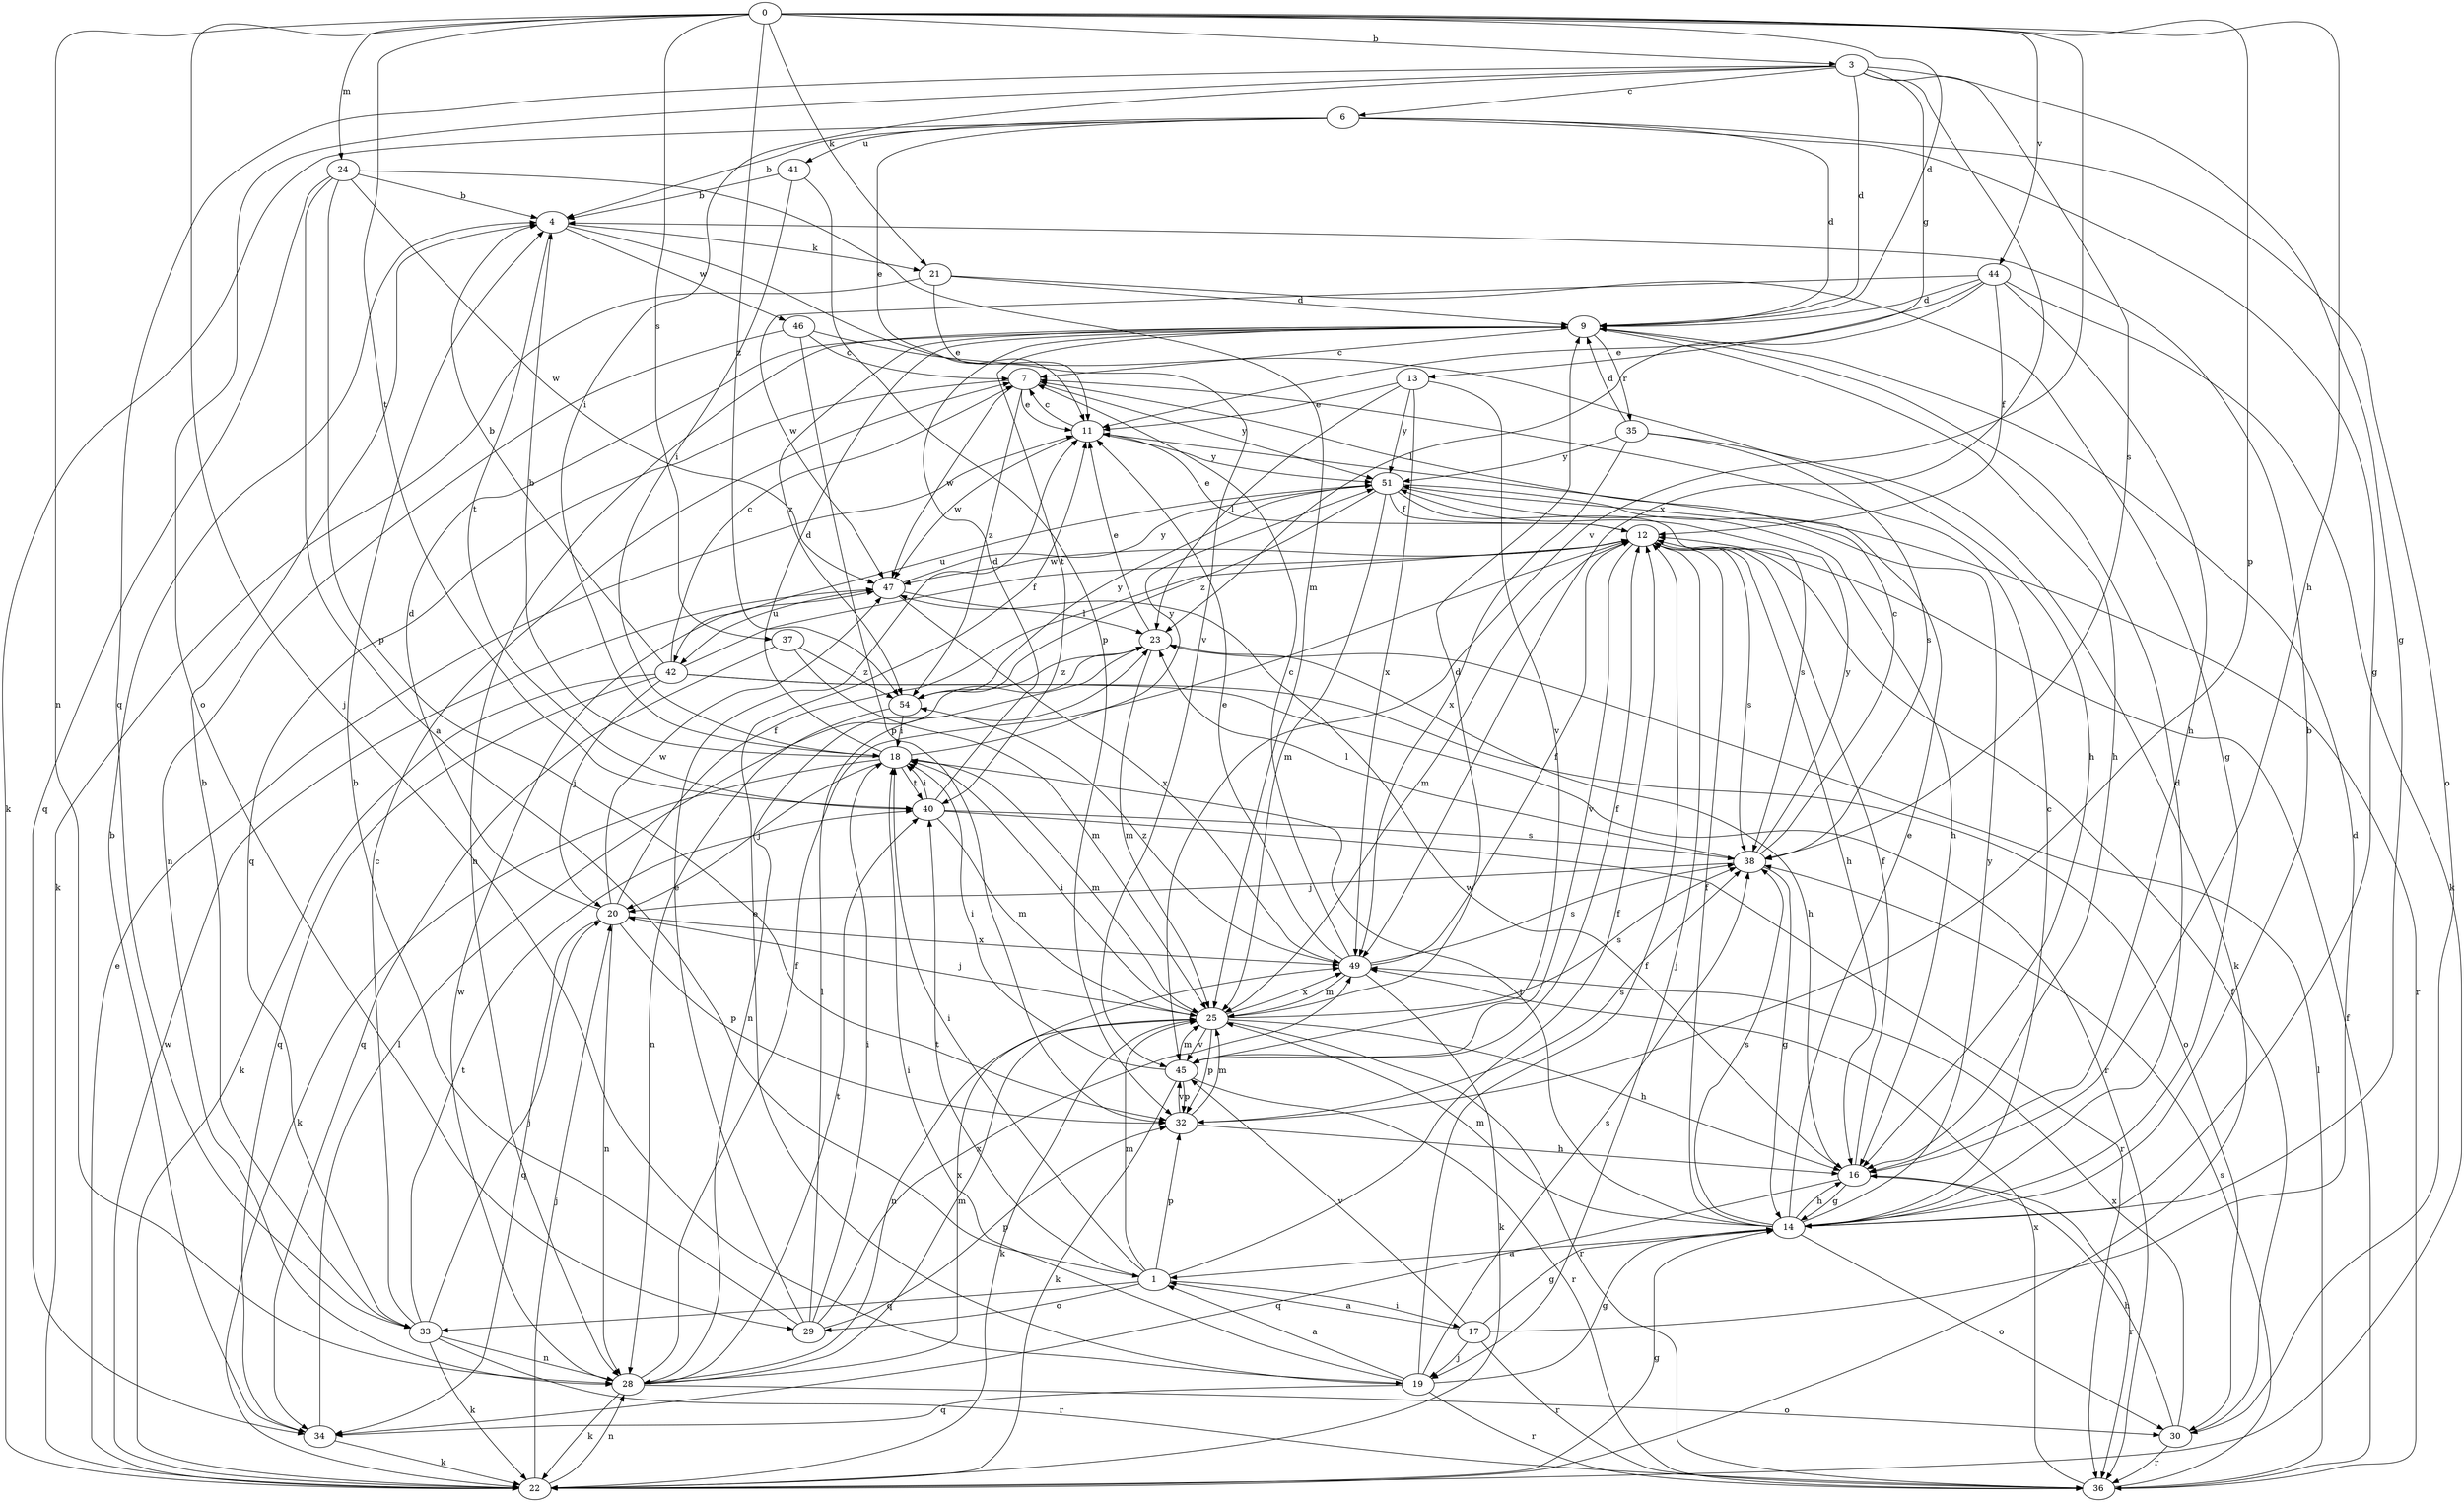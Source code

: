 strict digraph  {
0;
1;
3;
4;
6;
7;
9;
11;
12;
13;
14;
16;
17;
18;
19;
20;
21;
22;
23;
24;
25;
28;
29;
30;
32;
33;
34;
35;
36;
37;
38;
40;
41;
42;
44;
45;
46;
47;
49;
51;
54;
0 -> 3  [label=b];
0 -> 9  [label=d];
0 -> 16  [label=h];
0 -> 19  [label=j];
0 -> 21  [label=k];
0 -> 24  [label=m];
0 -> 28  [label=n];
0 -> 32  [label=p];
0 -> 37  [label=s];
0 -> 40  [label=t];
0 -> 44  [label=v];
0 -> 45  [label=v];
0 -> 54  [label=z];
1 -> 12  [label=f];
1 -> 17  [label=i];
1 -> 18  [label=i];
1 -> 25  [label=m];
1 -> 29  [label=o];
1 -> 32  [label=p];
1 -> 33  [label=q];
1 -> 40  [label=t];
3 -> 6  [label=c];
3 -> 9  [label=d];
3 -> 13  [label=g];
3 -> 14  [label=g];
3 -> 18  [label=i];
3 -> 29  [label=o];
3 -> 33  [label=q];
3 -> 38  [label=s];
3 -> 49  [label=x];
4 -> 21  [label=k];
4 -> 40  [label=t];
4 -> 45  [label=v];
4 -> 46  [label=w];
6 -> 4  [label=b];
6 -> 9  [label=d];
6 -> 11  [label=e];
6 -> 14  [label=g];
6 -> 22  [label=k];
6 -> 30  [label=o];
6 -> 41  [label=u];
7 -> 11  [label=e];
7 -> 33  [label=q];
7 -> 47  [label=w];
7 -> 51  [label=y];
7 -> 54  [label=z];
9 -> 7  [label=c];
9 -> 16  [label=h];
9 -> 28  [label=n];
9 -> 35  [label=r];
9 -> 40  [label=t];
9 -> 54  [label=z];
11 -> 7  [label=c];
11 -> 47  [label=w];
11 -> 51  [label=y];
12 -> 11  [label=e];
12 -> 16  [label=h];
12 -> 19  [label=j];
12 -> 25  [label=m];
12 -> 38  [label=s];
12 -> 45  [label=v];
12 -> 47  [label=w];
13 -> 11  [label=e];
13 -> 23  [label=l];
13 -> 45  [label=v];
13 -> 49  [label=x];
13 -> 51  [label=y];
14 -> 1  [label=a];
14 -> 4  [label=b];
14 -> 7  [label=c];
14 -> 9  [label=d];
14 -> 11  [label=e];
14 -> 12  [label=f];
14 -> 16  [label=h];
14 -> 18  [label=i];
14 -> 25  [label=m];
14 -> 30  [label=o];
14 -> 38  [label=s];
14 -> 51  [label=y];
16 -> 12  [label=f];
16 -> 14  [label=g];
16 -> 34  [label=q];
16 -> 36  [label=r];
16 -> 47  [label=w];
17 -> 1  [label=a];
17 -> 9  [label=d];
17 -> 14  [label=g];
17 -> 19  [label=j];
17 -> 36  [label=r];
17 -> 45  [label=v];
18 -> 4  [label=b];
18 -> 9  [label=d];
18 -> 20  [label=j];
18 -> 22  [label=k];
18 -> 25  [label=m];
18 -> 40  [label=t];
18 -> 51  [label=y];
19 -> 1  [label=a];
19 -> 11  [label=e];
19 -> 12  [label=f];
19 -> 14  [label=g];
19 -> 18  [label=i];
19 -> 34  [label=q];
19 -> 36  [label=r];
19 -> 38  [label=s];
20 -> 9  [label=d];
20 -> 12  [label=f];
20 -> 28  [label=n];
20 -> 32  [label=p];
20 -> 34  [label=q];
20 -> 47  [label=w];
20 -> 49  [label=x];
21 -> 9  [label=d];
21 -> 11  [label=e];
21 -> 14  [label=g];
21 -> 22  [label=k];
22 -> 11  [label=e];
22 -> 14  [label=g];
22 -> 20  [label=j];
22 -> 28  [label=n];
22 -> 47  [label=w];
23 -> 11  [label=e];
23 -> 16  [label=h];
23 -> 25  [label=m];
23 -> 28  [label=n];
23 -> 54  [label=z];
24 -> 1  [label=a];
24 -> 4  [label=b];
24 -> 25  [label=m];
24 -> 32  [label=p];
24 -> 34  [label=q];
24 -> 47  [label=w];
25 -> 9  [label=d];
25 -> 16  [label=h];
25 -> 18  [label=i];
25 -> 20  [label=j];
25 -> 22  [label=k];
25 -> 28  [label=n];
25 -> 32  [label=p];
25 -> 36  [label=r];
25 -> 38  [label=s];
25 -> 45  [label=v];
25 -> 49  [label=x];
28 -> 12  [label=f];
28 -> 22  [label=k];
28 -> 25  [label=m];
28 -> 30  [label=o];
28 -> 40  [label=t];
28 -> 47  [label=w];
28 -> 49  [label=x];
29 -> 4  [label=b];
29 -> 11  [label=e];
29 -> 18  [label=i];
29 -> 23  [label=l];
29 -> 32  [label=p];
29 -> 49  [label=x];
30 -> 12  [label=f];
30 -> 16  [label=h];
30 -> 36  [label=r];
30 -> 49  [label=x];
32 -> 16  [label=h];
32 -> 25  [label=m];
32 -> 38  [label=s];
32 -> 45  [label=v];
33 -> 4  [label=b];
33 -> 7  [label=c];
33 -> 20  [label=j];
33 -> 22  [label=k];
33 -> 28  [label=n];
33 -> 36  [label=r];
33 -> 40  [label=t];
34 -> 4  [label=b];
34 -> 22  [label=k];
34 -> 23  [label=l];
35 -> 9  [label=d];
35 -> 22  [label=k];
35 -> 38  [label=s];
35 -> 49  [label=x];
35 -> 51  [label=y];
36 -> 12  [label=f];
36 -> 23  [label=l];
36 -> 38  [label=s];
36 -> 49  [label=x];
37 -> 25  [label=m];
37 -> 34  [label=q];
37 -> 54  [label=z];
38 -> 7  [label=c];
38 -> 14  [label=g];
38 -> 20  [label=j];
38 -> 23  [label=l];
38 -> 51  [label=y];
40 -> 9  [label=d];
40 -> 18  [label=i];
40 -> 25  [label=m];
40 -> 36  [label=r];
40 -> 38  [label=s];
41 -> 4  [label=b];
41 -> 18  [label=i];
41 -> 32  [label=p];
42 -> 4  [label=b];
42 -> 7  [label=c];
42 -> 12  [label=f];
42 -> 20  [label=j];
42 -> 22  [label=k];
42 -> 30  [label=o];
42 -> 34  [label=q];
42 -> 36  [label=r];
44 -> 9  [label=d];
44 -> 11  [label=e];
44 -> 12  [label=f];
44 -> 16  [label=h];
44 -> 22  [label=k];
44 -> 23  [label=l];
44 -> 47  [label=w];
45 -> 12  [label=f];
45 -> 18  [label=i];
45 -> 22  [label=k];
45 -> 25  [label=m];
45 -> 32  [label=p];
45 -> 36  [label=r];
46 -> 7  [label=c];
46 -> 16  [label=h];
46 -> 28  [label=n];
46 -> 32  [label=p];
47 -> 23  [label=l];
47 -> 42  [label=u];
47 -> 49  [label=x];
47 -> 51  [label=y];
49 -> 7  [label=c];
49 -> 11  [label=e];
49 -> 12  [label=f];
49 -> 22  [label=k];
49 -> 25  [label=m];
49 -> 38  [label=s];
49 -> 54  [label=z];
51 -> 12  [label=f];
51 -> 16  [label=h];
51 -> 25  [label=m];
51 -> 36  [label=r];
51 -> 38  [label=s];
51 -> 42  [label=u];
51 -> 54  [label=z];
54 -> 18  [label=i];
54 -> 28  [label=n];
54 -> 51  [label=y];
}
